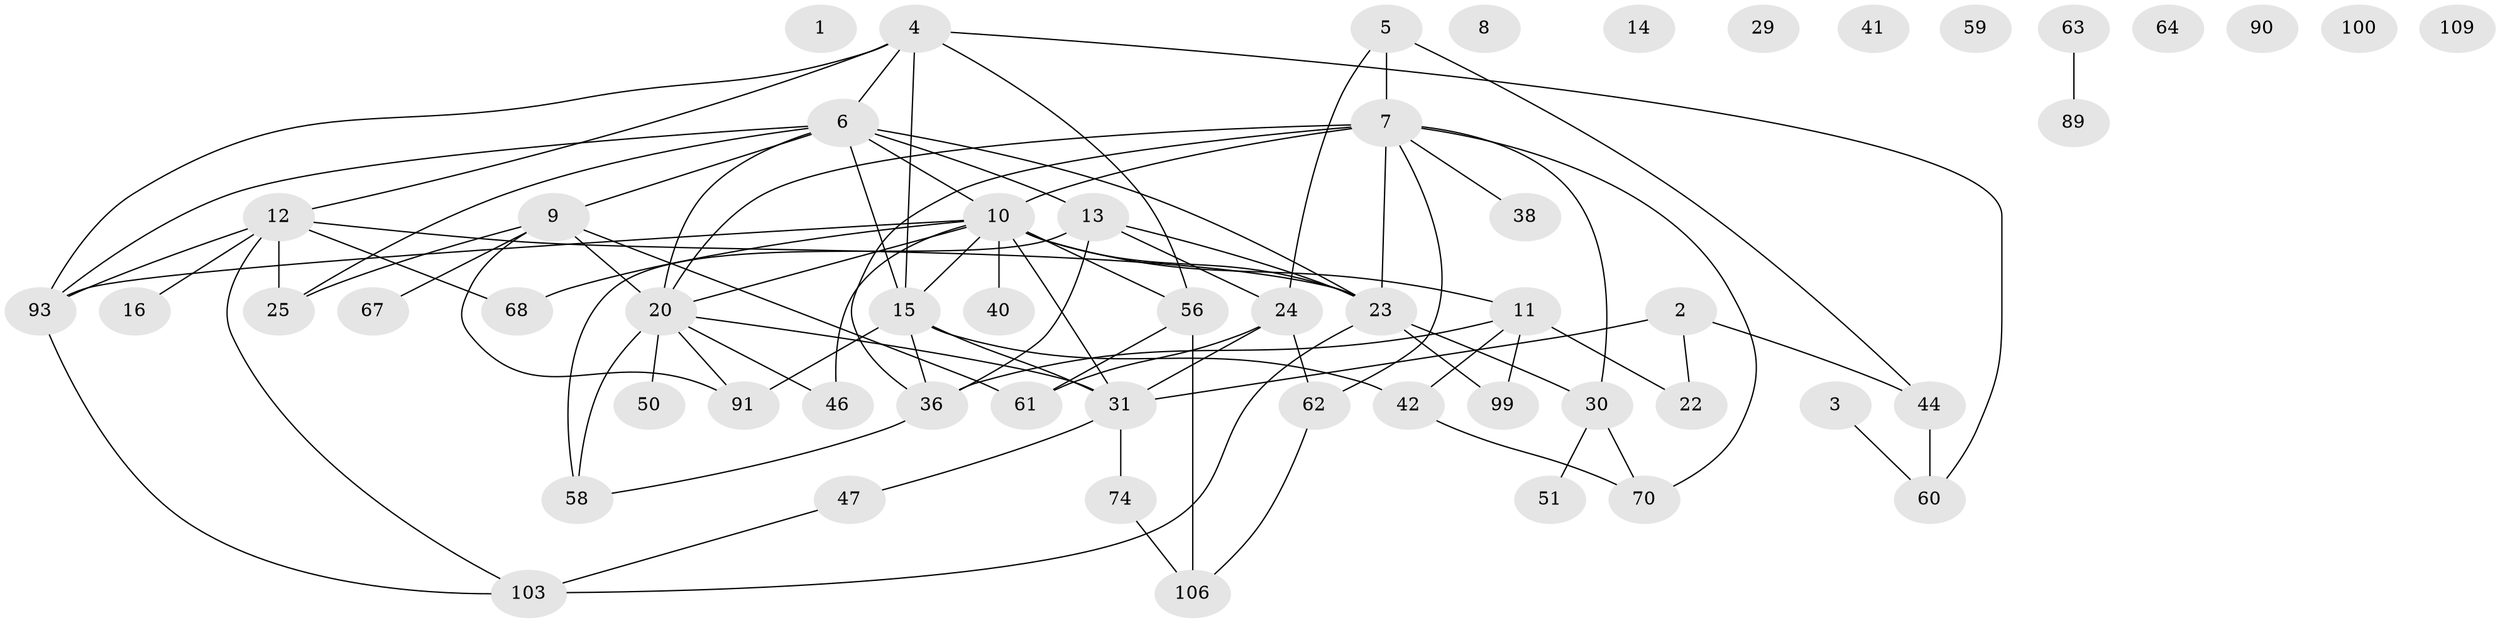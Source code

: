 // original degree distribution, {0: 0.08108108108108109, 2: 0.15315315315315314, 1: 0.1891891891891892, 3: 0.2702702702702703, 4: 0.16216216216216217, 5: 0.0990990990990991, 7: 0.018018018018018018, 6: 0.02702702702702703}
// Generated by graph-tools (version 1.1) at 2025/13/03/09/25 04:13:11]
// undirected, 55 vertices, 87 edges
graph export_dot {
graph [start="1"]
  node [color=gray90,style=filled];
  1;
  2 [super="+53+55"];
  3 [super="+33"];
  4 [super="+35+79+81"];
  5 [super="+32+48"];
  6 [super="+21+26+83+97"];
  7 [super="+34+39+80+92+105"];
  8 [super="+102"];
  9 [super="+108"];
  10 [super="+17+45+52+73"];
  11 [super="+19+28+43+87"];
  12 [super="+18+37+71"];
  13 [super="+88"];
  14;
  15 [super="+65+86+107"];
  16;
  20 [super="+66+104+110"];
  22 [super="+72"];
  23 [super="+49+98"];
  24 [super="+27"];
  25 [super="+75+82"];
  29;
  30 [super="+54+85+111"];
  31 [super="+76+101"];
  36 [super="+78+94"];
  38;
  40;
  41;
  42 [super="+57"];
  44 [super="+69+77"];
  46;
  47 [super="+84"];
  50;
  51;
  56 [super="+95"];
  58;
  59;
  60 [super="+96"];
  61;
  62;
  63;
  64;
  67;
  68;
  70;
  74;
  89;
  90;
  91;
  93;
  99;
  100;
  103;
  106;
  109;
  2 -- 44;
  2 -- 22;
  2 -- 31 [weight=2];
  3 -- 60;
  4 -- 93;
  4 -- 56 [weight=2];
  4 -- 6;
  4 -- 12;
  4 -- 15;
  4 -- 60;
  5 -- 24;
  5 -- 7;
  5 -- 44;
  6 -- 93;
  6 -- 20 [weight=2];
  6 -- 13 [weight=2];
  6 -- 9;
  6 -- 10;
  6 -- 15;
  6 -- 23;
  6 -- 25;
  7 -- 36;
  7 -- 23;
  7 -- 38;
  7 -- 70;
  7 -- 30;
  7 -- 62;
  7 -- 10;
  7 -- 20 [weight=2];
  9 -- 67;
  9 -- 91;
  9 -- 61;
  9 -- 20;
  9 -- 25;
  10 -- 68;
  10 -- 40;
  10 -- 93;
  10 -- 11 [weight=3];
  10 -- 56;
  10 -- 46;
  10 -- 15;
  10 -- 20;
  10 -- 23;
  10 -- 31 [weight=2];
  11 -- 22;
  11 -- 99;
  11 -- 36;
  11 -- 42;
  12 -- 93;
  12 -- 68;
  12 -- 23;
  12 -- 16;
  12 -- 103;
  12 -- 25;
  13 -- 24;
  13 -- 58;
  13 -- 23;
  13 -- 36;
  15 -- 91;
  15 -- 31;
  15 -- 36;
  15 -- 42;
  20 -- 50;
  20 -- 58;
  20 -- 91;
  20 -- 46;
  20 -- 31;
  23 -- 103;
  23 -- 99;
  23 -- 30;
  24 -- 61;
  24 -- 62;
  24 -- 31;
  30 -- 70;
  30 -- 51;
  31 -- 74;
  31 -- 47;
  36 -- 58;
  42 -- 70;
  44 -- 60;
  47 -- 103;
  56 -- 106;
  56 -- 61;
  62 -- 106;
  63 -- 89;
  74 -- 106;
  93 -- 103;
}
